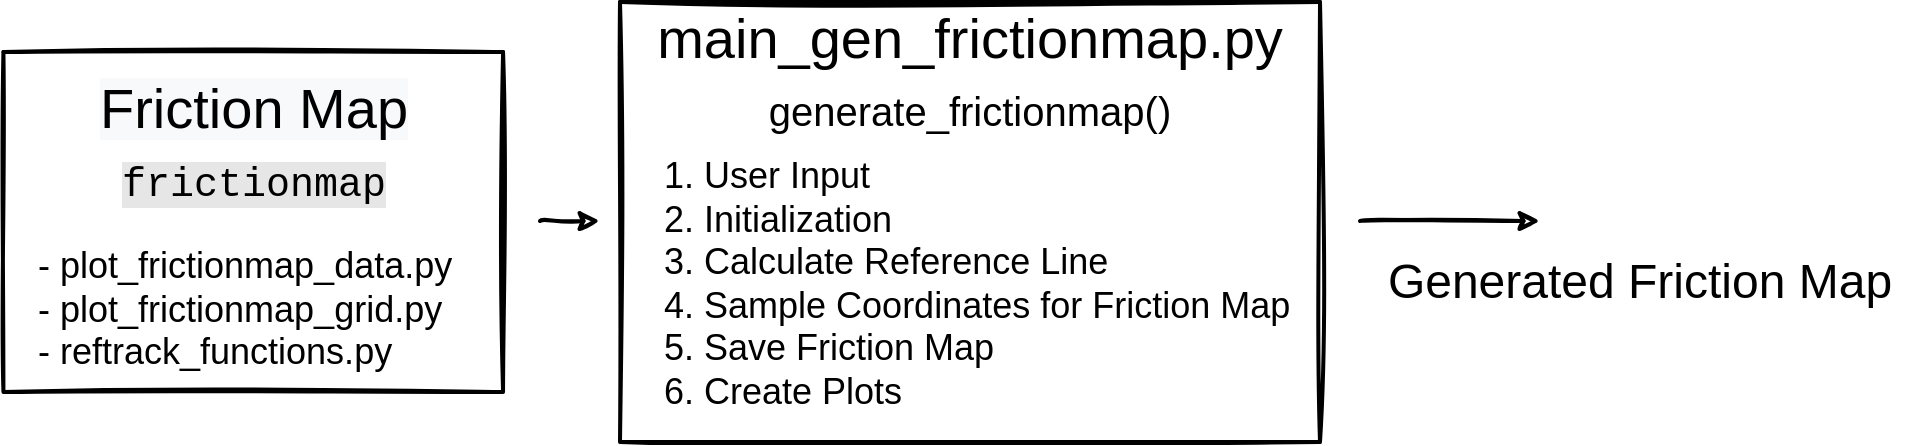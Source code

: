 <mxfile version="18.0.4" type="device"><diagram id="eeh1AnKyZvDhCVrVKRdO" name="Page-1"><mxGraphModel dx="2196" dy="1987" grid="1" gridSize="10" guides="1" tooltips="1" connect="1" arrows="1" fold="1" page="1" pageScale="1" pageWidth="850" pageHeight="1100" math="0" shadow="0"><root><mxCell id="0"/><mxCell id="1" parent="0"/><mxCell id="q5H0pXl3fI7S51vkHW0g-1" value="" style="swimlane;startSize=0;sketch=1;fontSize=16;strokeWidth=2;" vertex="1" parent="1"><mxGeometry x="-428.28" y="-240" width="249.81" height="170" as="geometry"/></mxCell><mxCell id="q5H0pXl3fI7S51vkHW0g-2" value="- plot_frictionmap_data.py&lt;br&gt;- plot_frictionmap_grid.py&lt;br&gt;- reftrack_functions.py" style="text;html=1;strokeColor=none;fillColor=none;align=left;verticalAlign=top;whiteSpace=wrap;rounded=0;sketch=1;fontSize=18;" vertex="1" parent="q5H0pXl3fI7S51vkHW0g-1"><mxGeometry x="14.81" y="90" width="220.19" height="80" as="geometry"/></mxCell><mxCell id="q5H0pXl3fI7S51vkHW0g-3" value="&lt;font style=&quot;background-color: rgb(248, 249, 250);&quot;&gt;Friction Map&lt;br&gt;&lt;/font&gt;&lt;font face=&quot;Courier New&quot; style=&quot;font-size: 20px; background-color: rgb(230, 230, 230);&quot;&gt;frictionmap&lt;/font&gt;" style="text;html=1;strokeColor=none;fillColor=none;align=center;verticalAlign=middle;whiteSpace=wrap;rounded=0;sketch=1;fontSize=28;" vertex="1" parent="q5H0pXl3fI7S51vkHW0g-1"><mxGeometry x="9.81" y="30" width="230.19" height="30" as="geometry"/></mxCell><mxCell id="q5H0pXl3fI7S51vkHW0g-4" value="" style="swimlane;startSize=0;sketch=1;fontSize=16;strokeWidth=2;" vertex="1" parent="1"><mxGeometry x="-120" y="-265" width="350" height="220" as="geometry"/></mxCell><mxCell id="q5H0pXl3fI7S51vkHW0g-5" value="1. User Input&lt;br&gt;2. Initialization&lt;br&gt;3. Calculate Reference Line&lt;br&gt;4. Sample Coordinates for Friction Map&lt;br&gt;5. Save Friction Map&lt;br&gt;6. Create Plots" style="text;html=1;strokeColor=none;fillColor=none;align=left;verticalAlign=top;whiteSpace=wrap;rounded=0;sketch=1;fontSize=18;" vertex="1" parent="q5H0pXl3fI7S51vkHW0g-4"><mxGeometry x="20" y="70" width="330" height="150" as="geometry"/></mxCell><mxCell id="q5H0pXl3fI7S51vkHW0g-6" value="main_gen_frictionmap.py&lt;br&gt;&lt;font style=&quot;font-size: 20px;&quot;&gt;generate_frictionmap()&lt;/font&gt;" style="text;html=1;strokeColor=none;fillColor=none;align=center;verticalAlign=middle;whiteSpace=wrap;rounded=0;sketch=1;fontSize=28;" vertex="1" parent="q5H0pXl3fI7S51vkHW0g-4"><mxGeometry x="80" y="20" width="190" height="30" as="geometry"/></mxCell><mxCell id="q5H0pXl3fI7S51vkHW0g-8" value="" style="endArrow=classic;html=1;fontSize=24;sketch=1;strokeWidth=2;curved=1;" edge="1" parent="1"><mxGeometry width="50" height="50" relative="1" as="geometry"><mxPoint x="-160" y="-155.5" as="sourcePoint"/><mxPoint x="-130" y="-155.5" as="targetPoint"/><Array as="points"/></mxGeometry></mxCell><mxCell id="q5H0pXl3fI7S51vkHW0g-9" value="" style="endArrow=classic;html=1;fontSize=24;sketch=1;strokeWidth=2;curved=1;" edge="1" parent="1"><mxGeometry width="50" height="50" relative="1" as="geometry"><mxPoint x="250" y="-155.5" as="sourcePoint"/><mxPoint x="340" y="-155.5" as="targetPoint"/><Array as="points"/></mxGeometry></mxCell><mxCell id="q5H0pXl3fI7S51vkHW0g-10" value="Generated Friction Map" style="text;html=1;strokeColor=none;fillColor=none;align=center;verticalAlign=middle;whiteSpace=wrap;rounded=0;sketch=1;fontSize=24;" vertex="1" parent="1"><mxGeometry x="250" y="-140" width="280" height="30" as="geometry"/></mxCell></root></mxGraphModel></diagram></mxfile>